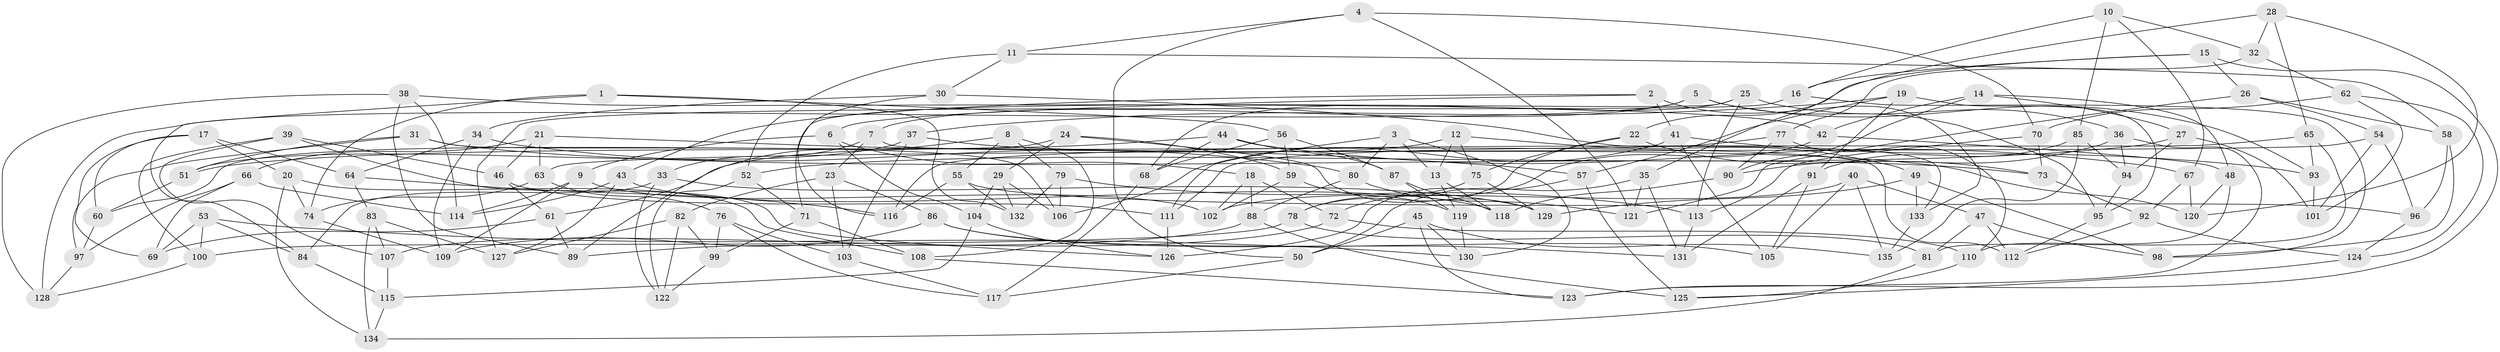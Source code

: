// Generated by graph-tools (version 1.1) at 2025/03/03/09/25 03:03:09]
// undirected, 135 vertices, 270 edges
graph export_dot {
graph [start="1"]
  node [color=gray90,style=filled];
  1;
  2;
  3;
  4;
  5;
  6;
  7;
  8;
  9;
  10;
  11;
  12;
  13;
  14;
  15;
  16;
  17;
  18;
  19;
  20;
  21;
  22;
  23;
  24;
  25;
  26;
  27;
  28;
  29;
  30;
  31;
  32;
  33;
  34;
  35;
  36;
  37;
  38;
  39;
  40;
  41;
  42;
  43;
  44;
  45;
  46;
  47;
  48;
  49;
  50;
  51;
  52;
  53;
  54;
  55;
  56;
  57;
  58;
  59;
  60;
  61;
  62;
  63;
  64;
  65;
  66;
  67;
  68;
  69;
  70;
  71;
  72;
  73;
  74;
  75;
  76;
  77;
  78;
  79;
  80;
  81;
  82;
  83;
  84;
  85;
  86;
  87;
  88;
  89;
  90;
  91;
  92;
  93;
  94;
  95;
  96;
  97;
  98;
  99;
  100;
  101;
  102;
  103;
  104;
  105;
  106;
  107;
  108;
  109;
  110;
  111;
  112;
  113;
  114;
  115;
  116;
  117;
  118;
  119;
  120;
  121;
  122;
  123;
  124;
  125;
  126;
  127;
  128;
  129;
  130;
  131;
  132;
  133;
  134;
  135;
  1 -- 132;
  1 -- 56;
  1 -- 84;
  1 -- 74;
  2 -- 133;
  2 -- 6;
  2 -- 43;
  2 -- 41;
  3 -- 13;
  3 -- 111;
  3 -- 80;
  3 -- 130;
  4 -- 70;
  4 -- 11;
  4 -- 50;
  4 -- 121;
  5 -- 93;
  5 -- 95;
  5 -- 128;
  5 -- 7;
  6 -- 104;
  6 -- 18;
  6 -- 9;
  7 -- 112;
  7 -- 33;
  7 -- 23;
  8 -- 89;
  8 -- 55;
  8 -- 108;
  8 -- 79;
  9 -- 114;
  9 -- 109;
  9 -- 102;
  10 -- 67;
  10 -- 85;
  10 -- 16;
  10 -- 32;
  11 -- 30;
  11 -- 58;
  11 -- 52;
  12 -- 13;
  12 -- 61;
  12 -- 75;
  12 -- 49;
  13 -- 119;
  13 -- 118;
  14 -- 90;
  14 -- 42;
  14 -- 27;
  14 -- 48;
  15 -- 123;
  15 -- 16;
  15 -- 26;
  15 -- 22;
  16 -- 127;
  16 -- 98;
  17 -- 60;
  17 -- 20;
  17 -- 69;
  17 -- 64;
  18 -- 72;
  18 -- 102;
  18 -- 88;
  19 -- 57;
  19 -- 95;
  19 -- 91;
  19 -- 37;
  20 -- 108;
  20 -- 74;
  20 -- 134;
  21 -- 46;
  21 -- 66;
  21 -- 63;
  21 -- 57;
  22 -- 78;
  22 -- 75;
  22 -- 73;
  23 -- 82;
  23 -- 103;
  23 -- 86;
  24 -- 29;
  24 -- 59;
  24 -- 60;
  24 -- 129;
  25 -- 71;
  25 -- 36;
  25 -- 68;
  25 -- 113;
  26 -- 58;
  26 -- 121;
  26 -- 54;
  27 -- 94;
  27 -- 52;
  27 -- 101;
  28 -- 120;
  28 -- 65;
  28 -- 35;
  28 -- 32;
  29 -- 132;
  29 -- 106;
  29 -- 104;
  30 -- 133;
  30 -- 116;
  30 -- 34;
  31 -- 51;
  31 -- 97;
  31 -- 73;
  31 -- 106;
  32 -- 62;
  32 -- 77;
  33 -- 129;
  33 -- 122;
  33 -- 84;
  34 -- 109;
  34 -- 64;
  34 -- 80;
  35 -- 50;
  35 -- 121;
  35 -- 131;
  36 -- 123;
  36 -- 94;
  36 -- 90;
  37 -- 51;
  37 -- 103;
  37 -- 120;
  38 -- 42;
  38 -- 89;
  38 -- 114;
  38 -- 128;
  39 -- 126;
  39 -- 100;
  39 -- 46;
  39 -- 107;
  40 -- 47;
  40 -- 105;
  40 -- 135;
  40 -- 102;
  41 -- 105;
  41 -- 93;
  41 -- 106;
  42 -- 72;
  42 -- 48;
  43 -- 127;
  43 -- 118;
  43 -- 114;
  44 -- 87;
  44 -- 51;
  44 -- 67;
  44 -- 68;
  45 -- 123;
  45 -- 135;
  45 -- 50;
  45 -- 130;
  46 -- 111;
  46 -- 61;
  47 -- 112;
  47 -- 98;
  47 -- 81;
  48 -- 110;
  48 -- 120;
  49 -- 133;
  49 -- 129;
  49 -- 98;
  50 -- 117;
  51 -- 60;
  52 -- 122;
  52 -- 71;
  53 -- 69;
  53 -- 130;
  53 -- 84;
  53 -- 100;
  54 -- 101;
  54 -- 96;
  54 -- 63;
  55 -- 96;
  55 -- 116;
  55 -- 132;
  56 -- 59;
  56 -- 68;
  56 -- 87;
  57 -- 125;
  57 -- 126;
  58 -- 96;
  58 -- 98;
  59 -- 119;
  59 -- 102;
  60 -- 97;
  61 -- 89;
  61 -- 69;
  62 -- 124;
  62 -- 101;
  62 -- 70;
  63 -- 76;
  63 -- 74;
  64 -- 116;
  64 -- 83;
  65 -- 81;
  65 -- 93;
  65 -- 116;
  66 -- 69;
  66 -- 114;
  66 -- 97;
  67 -- 92;
  67 -- 120;
  68 -- 117;
  70 -- 73;
  70 -- 113;
  71 -- 99;
  71 -- 108;
  72 -- 110;
  72 -- 107;
  73 -- 92;
  74 -- 109;
  75 -- 129;
  75 -- 78;
  76 -- 103;
  76 -- 117;
  76 -- 99;
  77 -- 90;
  77 -- 110;
  77 -- 111;
  78 -- 100;
  78 -- 81;
  79 -- 106;
  79 -- 132;
  79 -- 113;
  80 -- 88;
  80 -- 121;
  81 -- 134;
  82 -- 122;
  82 -- 99;
  82 -- 127;
  83 -- 107;
  83 -- 127;
  83 -- 134;
  84 -- 115;
  85 -- 94;
  85 -- 135;
  85 -- 91;
  86 -- 131;
  86 -- 105;
  86 -- 109;
  87 -- 119;
  87 -- 118;
  88 -- 125;
  88 -- 89;
  90 -- 118;
  91 -- 131;
  91 -- 105;
  92 -- 112;
  92 -- 124;
  93 -- 101;
  94 -- 95;
  95 -- 112;
  96 -- 124;
  97 -- 128;
  99 -- 122;
  100 -- 128;
  103 -- 117;
  104 -- 126;
  104 -- 115;
  107 -- 115;
  108 -- 123;
  110 -- 125;
  111 -- 126;
  113 -- 131;
  115 -- 134;
  119 -- 130;
  124 -- 125;
  133 -- 135;
}
